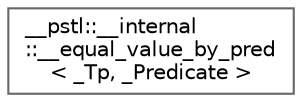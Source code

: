 digraph "Graphical Class Hierarchy"
{
 // LATEX_PDF_SIZE
  bgcolor="transparent";
  edge [fontname=Helvetica,fontsize=10,labelfontname=Helvetica,labelfontsize=10];
  node [fontname=Helvetica,fontsize=10,shape=box,height=0.2,width=0.4];
  rankdir="LR";
  Node0 [id="Node000000",label="__pstl::__internal\l::__equal_value_by_pred\l\< _Tp, _Predicate \>",height=0.2,width=0.4,color="grey40", fillcolor="white", style="filled",URL="$class____pstl_1_1____internal_1_1____equal__value__by__pred.html",tooltip="Like a polymorphic lambda for pred(...,value)"];
}
